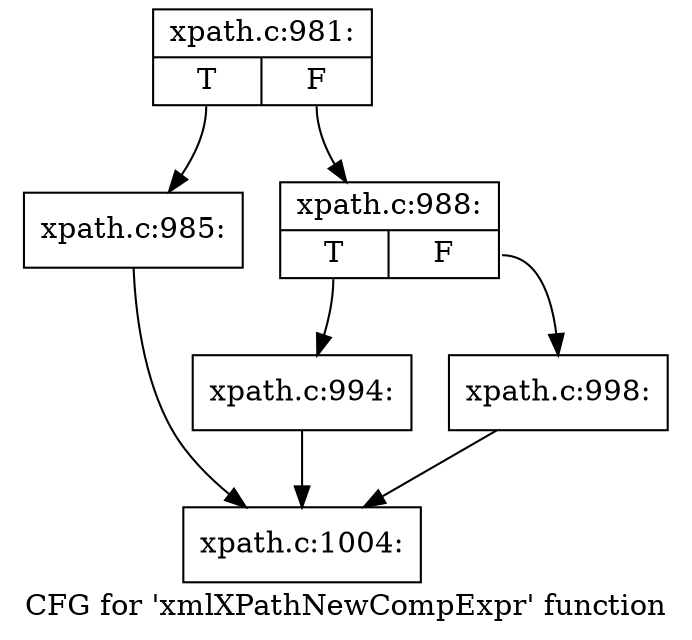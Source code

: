 digraph "CFG for 'xmlXPathNewCompExpr' function" {
	label="CFG for 'xmlXPathNewCompExpr' function";

	Node0x55e6b2aec3a0 [shape=record,label="{xpath.c:981:|{<s0>T|<s1>F}}"];
	Node0x55e6b2aec3a0:s0 -> Node0x55e6b2af5960;
	Node0x55e6b2aec3a0:s1 -> Node0x55e6b2afea90;
	Node0x55e6b2af5960 [shape=record,label="{xpath.c:985:}"];
	Node0x55e6b2af5960 -> Node0x55e6b2aec3f0;
	Node0x55e6b2afea90 [shape=record,label="{xpath.c:988:|{<s0>T|<s1>F}}"];
	Node0x55e6b2afea90:s0 -> Node0x55e6b2affe70;
	Node0x55e6b2afea90:s1 -> Node0x55e6b2affec0;
	Node0x55e6b2affe70 [shape=record,label="{xpath.c:994:}"];
	Node0x55e6b2affe70 -> Node0x55e6b2aec3f0;
	Node0x55e6b2affec0 [shape=record,label="{xpath.c:998:}"];
	Node0x55e6b2affec0 -> Node0x55e6b2aec3f0;
	Node0x55e6b2aec3f0 [shape=record,label="{xpath.c:1004:}"];
}
